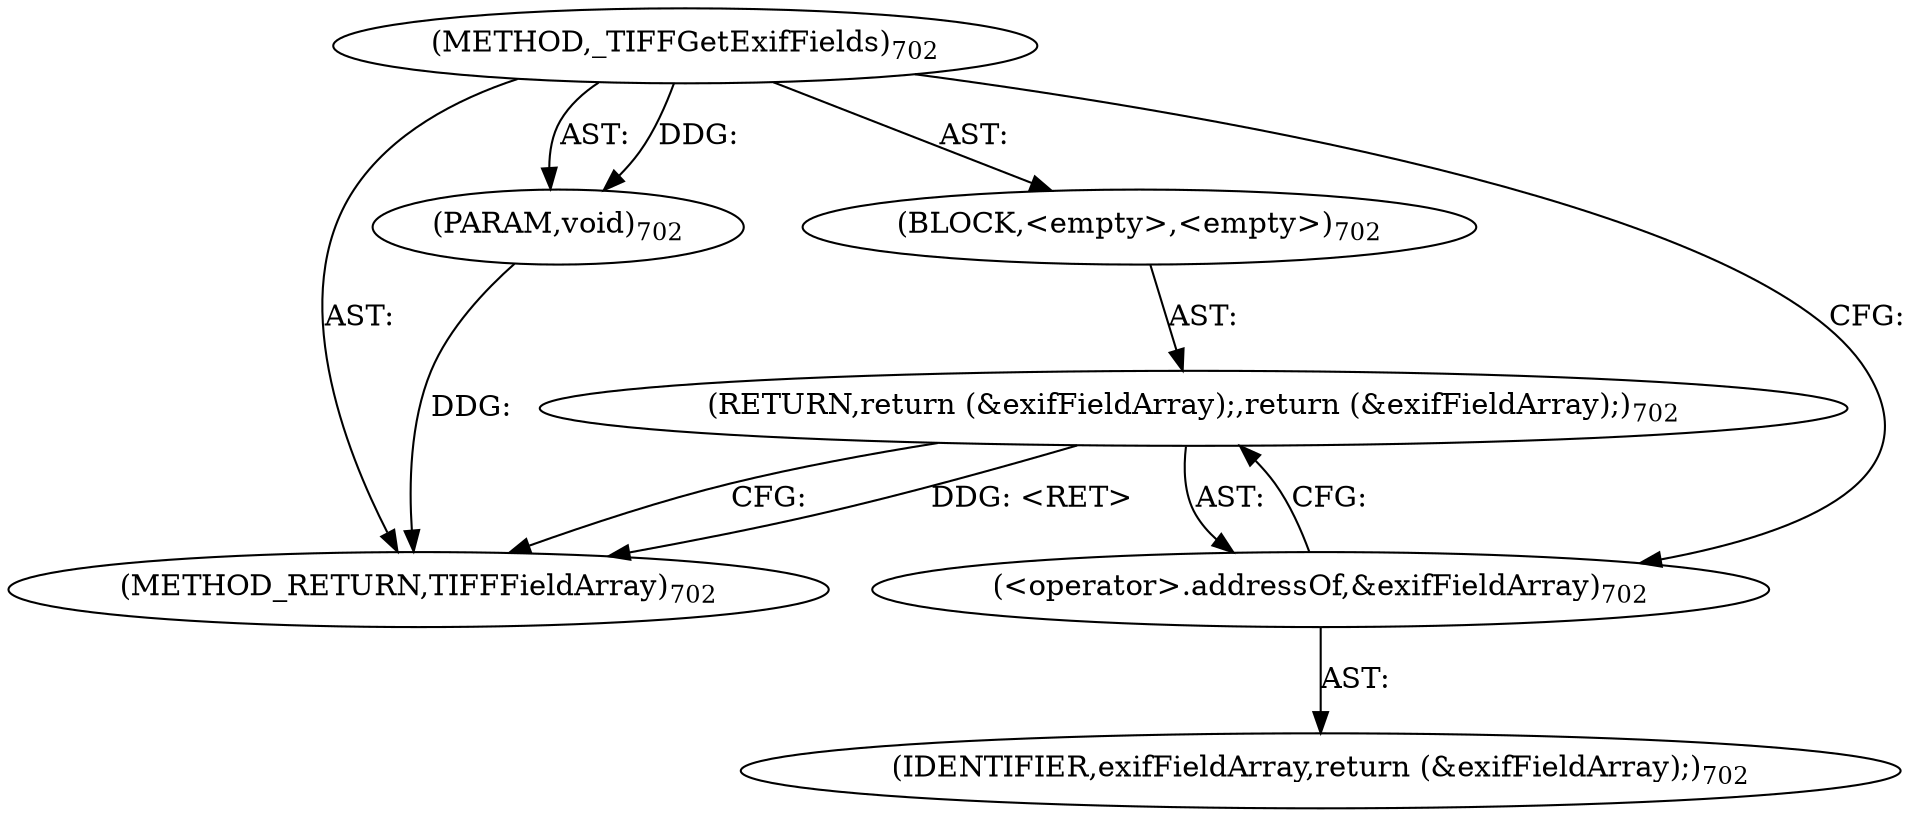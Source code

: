 digraph "_TIFFGetExifFields" {  
"26677" [label = <(METHOD,_TIFFGetExifFields)<SUB>702</SUB>> ]
"26678" [label = <(PARAM,void)<SUB>702</SUB>> ]
"26679" [label = <(BLOCK,&lt;empty&gt;,&lt;empty&gt;)<SUB>702</SUB>> ]
"26680" [label = <(RETURN,return (&amp;exifFieldArray);,return (&amp;exifFieldArray);)<SUB>702</SUB>> ]
"26681" [label = <(&lt;operator&gt;.addressOf,&amp;exifFieldArray)<SUB>702</SUB>> ]
"26682" [label = <(IDENTIFIER,exifFieldArray,return (&amp;exifFieldArray);)<SUB>702</SUB>> ]
"26683" [label = <(METHOD_RETURN,TIFFFieldArray)<SUB>702</SUB>> ]
  "26677" -> "26678"  [ label = "AST: "] 
  "26677" -> "26679"  [ label = "AST: "] 
  "26677" -> "26683"  [ label = "AST: "] 
  "26679" -> "26680"  [ label = "AST: "] 
  "26680" -> "26681"  [ label = "AST: "] 
  "26681" -> "26682"  [ label = "AST: "] 
  "26680" -> "26683"  [ label = "CFG: "] 
  "26681" -> "26680"  [ label = "CFG: "] 
  "26677" -> "26681"  [ label = "CFG: "] 
  "26680" -> "26683"  [ label = "DDG: &lt;RET&gt;"] 
  "26678" -> "26683"  [ label = "DDG: "] 
  "26677" -> "26678"  [ label = "DDG: "] 
}
